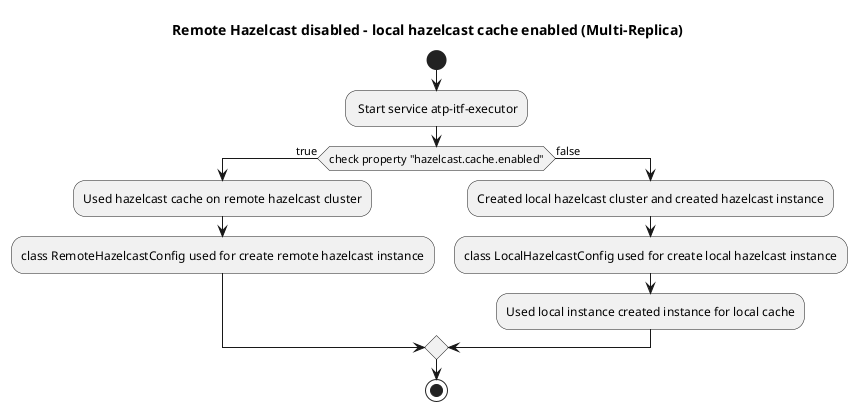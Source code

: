 @startuml
title Remote Hazelcast disabled - local hazelcast cache enabled (Multi-Replica)

start
: Start service atp-itf-executor;
if (check property "hazelcast.cache.enabled") then (true)
  :Used hazelcast cache on remote hazelcast cluster;
  :class RemoteHazelcastConfig used for create remote hazelcast instance;
else (false)
  :Created local hazelcast cluster and created hazelcast instance;
  :class LocalHazelcastConfig used for create local hazelcast instance;
  :Used local instance created instance for local cache;
endif
stop




@enduml